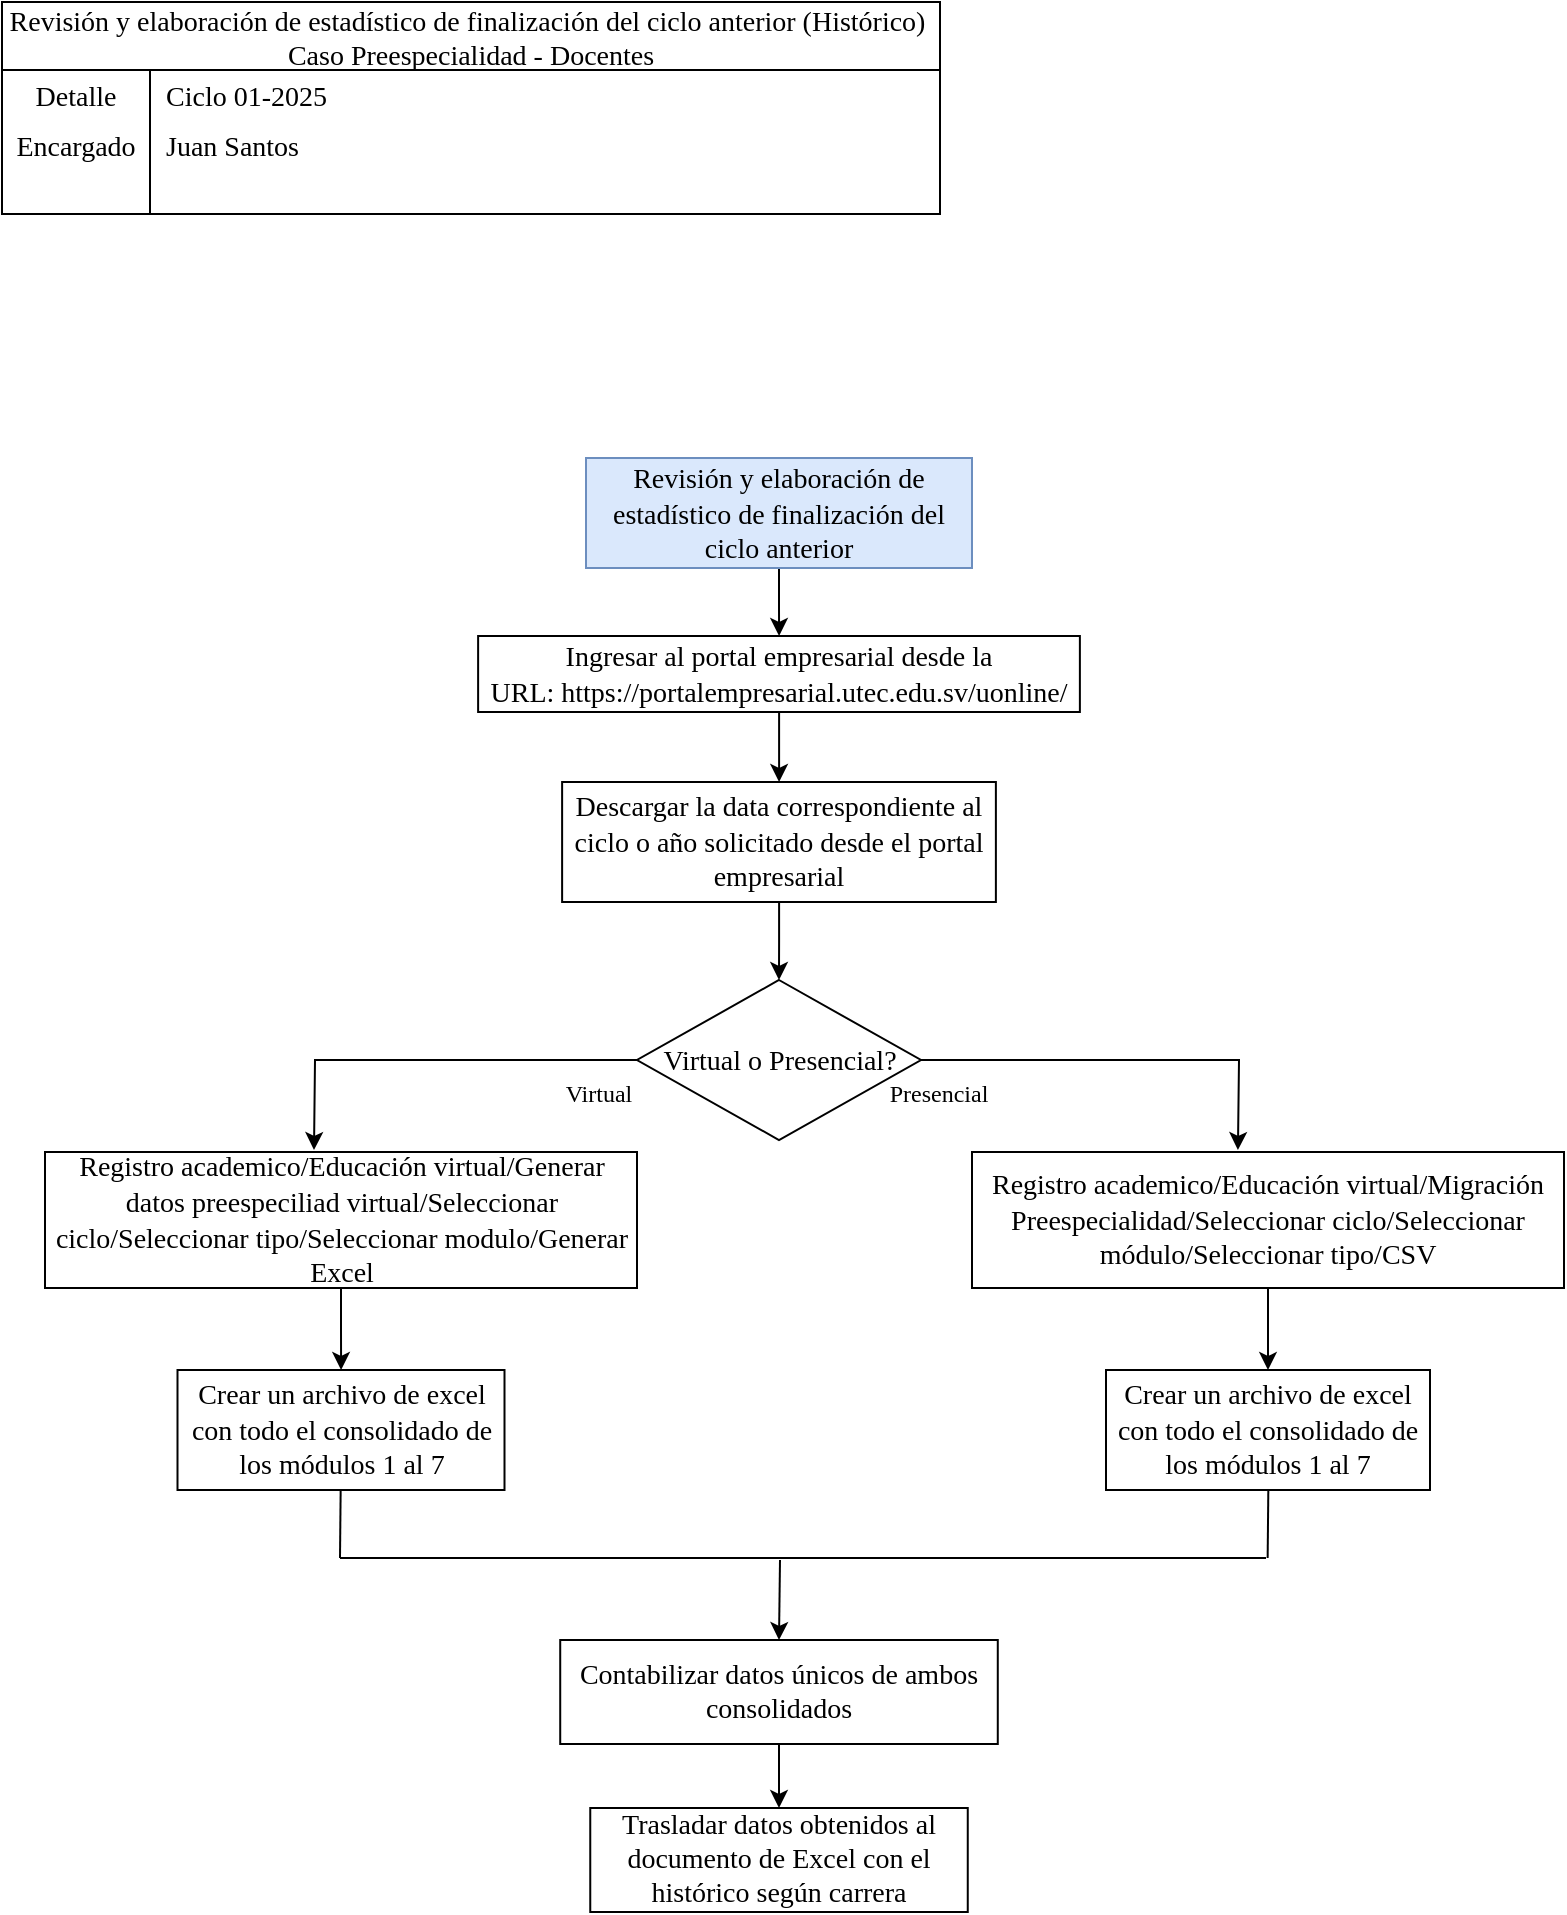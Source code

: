 <mxfile version="28.0.6">
  <diagram name="Página-1" id="Z2hbqmZy6C8yIQ7Zjdex">
    <mxGraphModel dx="983" dy="580" grid="0" gridSize="10" guides="1" tooltips="1" connect="1" arrows="1" fold="1" page="1" pageScale="1" pageWidth="827" pageHeight="1169" math="0" shadow="0">
      <root>
        <mxCell id="0" />
        <mxCell id="1" parent="0" />
        <mxCell id="Zbl4ISKt3xih8UZG1c8V-1" value="&lt;span style=&quot;color: rgba(0, 0, 0, 0); font-family: monospace; font-size: 0px; text-wrap-mode: nowrap;&quot;&gt;%3CmxGraphModel%3E%3Croot%3E%3CmxCell%20id%3D%220%22%2F%3E%3CmxCell%20id%3D%221%22%20parent%3D%220%22%2F%3E%3CmxCell%20id%3D%222%22%20value%3D%22Crear%20tabla%20din%C3%A1mica%20para%20agrupar%20por%20facultad%20de%20Maestr%C3%ADa%20y%20contabilizar%20aulas%22%20style%3D%22whiteSpace%3Dwrap%3Bhtml%3D1%3Brounded%3D0%3BfontFamily%3DTimes%20New%20Roman%3BfontSize%3D14%3B%22%20vertex%3D%221%22%20parent%3D%221%22%3E%3CmxGeometry%20x%3D%22586.5%22%20y%3D%22691%22%20width%3D%22125%22%20height%3D%2264%22%20as%3D%22geometry%22%2F%3E%3C%2FmxCell%3E%3C%2Froot%3E%3C%2FmxGraphModel%3E&lt;/span&gt;" style="text;whiteSpace=wrap;html=1;" vertex="1" parent="1">
          <mxGeometry x="63" y="40" width="110" height="40" as="geometry" />
        </mxCell>
        <mxCell id="Zbl4ISKt3xih8UZG1c8V-2" value="Revisión y elaboración de estadístico de finalización del ciclo anterior (Histórico) &#xa;Caso Preespecialidad - Docentes" style="shape=table;startSize=34;container=1;collapsible=0;childLayout=tableLayout;fixedRows=1;rowLines=0;fontStyle=0;fontSize=14;fontFamily=Times New Roman;" vertex="1" parent="1">
          <mxGeometry x="23" y="20" width="469" height="106" as="geometry" />
        </mxCell>
        <mxCell id="Zbl4ISKt3xih8UZG1c8V-3" value="" style="shape=tableRow;horizontal=0;startSize=0;swimlaneHead=0;swimlaneBody=0;top=0;left=0;bottom=0;right=0;collapsible=0;dropTarget=0;fillColor=none;points=[[0,0.5],[1,0.5]];portConstraint=eastwest;strokeColor=inherit;fontSize=16;fontFamily=Times New Roman;" vertex="1" parent="Zbl4ISKt3xih8UZG1c8V-2">
          <mxGeometry y="34" width="469" height="22" as="geometry" />
        </mxCell>
        <mxCell id="Zbl4ISKt3xih8UZG1c8V-4" value="&lt;font style=&quot;font-size: 14px;&quot;&gt;Detalle&lt;/font&gt;&lt;div&gt;&lt;br&gt;&lt;/div&gt;" style="shape=partialRectangle;html=1;whiteSpace=wrap;connectable=0;fillColor=none;top=0;left=0;bottom=0;right=0;overflow=hidden;pointerEvents=1;strokeColor=inherit;fontSize=16;fontFamily=Times New Roman;" vertex="1" parent="Zbl4ISKt3xih8UZG1c8V-3">
          <mxGeometry width="74" height="22" as="geometry">
            <mxRectangle width="74" height="22" as="alternateBounds" />
          </mxGeometry>
        </mxCell>
        <mxCell id="Zbl4ISKt3xih8UZG1c8V-5" value="&lt;font style=&quot;font-size: 14px;&quot;&gt;Ciclo 01-2025&lt;/font&gt;" style="shape=partialRectangle;html=1;whiteSpace=wrap;connectable=0;fillColor=none;top=0;left=0;bottom=0;right=0;align=left;spacingLeft=6;overflow=hidden;strokeColor=inherit;fontSize=16;fontFamily=Times New Roman;" vertex="1" parent="Zbl4ISKt3xih8UZG1c8V-3">
          <mxGeometry x="74" width="395" height="22" as="geometry">
            <mxRectangle width="395" height="22" as="alternateBounds" />
          </mxGeometry>
        </mxCell>
        <mxCell id="Zbl4ISKt3xih8UZG1c8V-6" value="" style="shape=tableRow;horizontal=0;startSize=0;swimlaneHead=0;swimlaneBody=0;top=0;left=0;bottom=0;right=0;collapsible=0;dropTarget=0;fillColor=none;points=[[0,0.5],[1,0.5]];portConstraint=eastwest;strokeColor=inherit;fontSize=16;fontFamily=Times New Roman;" vertex="1" parent="Zbl4ISKt3xih8UZG1c8V-2">
          <mxGeometry y="56" width="469" height="30" as="geometry" />
        </mxCell>
        <mxCell id="Zbl4ISKt3xih8UZG1c8V-7" value="&lt;font style=&quot;font-size: 14px;&quot;&gt;Encargado&lt;/font&gt;" style="shape=partialRectangle;html=1;whiteSpace=wrap;connectable=0;fillColor=none;top=0;left=0;bottom=0;right=0;overflow=hidden;strokeColor=inherit;fontSize=16;fontFamily=Times New Roman;" vertex="1" parent="Zbl4ISKt3xih8UZG1c8V-6">
          <mxGeometry width="74" height="30" as="geometry">
            <mxRectangle width="74" height="30" as="alternateBounds" />
          </mxGeometry>
        </mxCell>
        <mxCell id="Zbl4ISKt3xih8UZG1c8V-8" value="&lt;font style=&quot;font-size: 14px;&quot;&gt;Juan Santos&lt;/font&gt;" style="shape=partialRectangle;html=1;whiteSpace=wrap;connectable=0;fillColor=none;top=0;left=0;bottom=0;right=0;align=left;spacingLeft=6;overflow=hidden;strokeColor=inherit;fontSize=16;fontFamily=Times New Roman;" vertex="1" parent="Zbl4ISKt3xih8UZG1c8V-6">
          <mxGeometry x="74" width="395" height="30" as="geometry">
            <mxRectangle width="395" height="30" as="alternateBounds" />
          </mxGeometry>
        </mxCell>
        <mxCell id="Zbl4ISKt3xih8UZG1c8V-9" value="" style="shape=tableRow;horizontal=0;startSize=0;swimlaneHead=0;swimlaneBody=0;top=0;left=0;bottom=0;right=0;collapsible=0;dropTarget=0;fillColor=none;points=[[0,0.5],[1,0.5]];portConstraint=eastwest;strokeColor=inherit;fontSize=16;fontFamily=Times New Roman;" vertex="1" parent="Zbl4ISKt3xih8UZG1c8V-2">
          <mxGeometry y="86" width="469" height="20" as="geometry" />
        </mxCell>
        <mxCell id="Zbl4ISKt3xih8UZG1c8V-10" value="" style="shape=partialRectangle;html=1;whiteSpace=wrap;connectable=0;fillColor=none;top=0;left=0;bottom=0;right=0;overflow=hidden;strokeColor=inherit;fontSize=16;fontFamily=Times New Roman;" vertex="1" parent="Zbl4ISKt3xih8UZG1c8V-9">
          <mxGeometry width="74" height="20" as="geometry">
            <mxRectangle width="74" height="20" as="alternateBounds" />
          </mxGeometry>
        </mxCell>
        <mxCell id="Zbl4ISKt3xih8UZG1c8V-11" value="" style="shape=partialRectangle;html=1;whiteSpace=wrap;connectable=0;fillColor=none;top=0;left=0;bottom=0;right=0;align=left;spacingLeft=6;overflow=hidden;strokeColor=inherit;fontSize=16;fontFamily=Times New Roman;" vertex="1" parent="Zbl4ISKt3xih8UZG1c8V-9">
          <mxGeometry x="74" width="395" height="20" as="geometry">
            <mxRectangle width="395" height="20" as="alternateBounds" />
          </mxGeometry>
        </mxCell>
        <mxCell id="Zbl4ISKt3xih8UZG1c8V-12" value="" style="edgeStyle=orthogonalEdgeStyle;rounded=0;orthogonalLoop=1;jettySize=auto;html=1;fontSize=14;" edge="1" parent="1" source="Zbl4ISKt3xih8UZG1c8V-13" target="Zbl4ISKt3xih8UZG1c8V-15">
          <mxGeometry relative="1" as="geometry" />
        </mxCell>
        <mxCell id="Zbl4ISKt3xih8UZG1c8V-13" value="&lt;font face=&quot;Times New Roman&quot;&gt;Revisión y elaboración de estadístico de finalización del ciclo anterior&lt;/font&gt;" style="rounded=0;whiteSpace=wrap;html=1;fillColor=#dae8fc;strokeColor=#6c8ebf;fontSize=14;" vertex="1" parent="1">
          <mxGeometry x="315" y="248" width="193" height="55" as="geometry" />
        </mxCell>
        <mxCell id="Zbl4ISKt3xih8UZG1c8V-14" value="" style="edgeStyle=orthogonalEdgeStyle;rounded=0;orthogonalLoop=1;jettySize=auto;html=1;" edge="1" parent="1" source="Zbl4ISKt3xih8UZG1c8V-15" target="Zbl4ISKt3xih8UZG1c8V-26">
          <mxGeometry relative="1" as="geometry" />
        </mxCell>
        <mxCell id="Zbl4ISKt3xih8UZG1c8V-15" value="&lt;font style=&quot;background-color: light-dark(#ffffff, var(--ge-dark-color, #121212));&quot; face=&quot;Times New Roman&quot;&gt;Ingresar al portal empresarial desde la URL:&amp;nbsp;&lt;span style=&quot;text-align: start;&quot;&gt;https://portalempresarial.utec.edu.sv/uonline/&lt;/span&gt;&lt;/font&gt;" style="whiteSpace=wrap;html=1;rounded=0;fontSize=14;" vertex="1" parent="1">
          <mxGeometry x="261.06" y="337" width="300.88" height="38" as="geometry" />
        </mxCell>
        <mxCell id="Zbl4ISKt3xih8UZG1c8V-16" value="" style="edgeStyle=orthogonalEdgeStyle;rounded=0;orthogonalLoop=1;jettySize=auto;html=1;" edge="1" parent="1" source="Zbl4ISKt3xih8UZG1c8V-17">
          <mxGeometry relative="1" as="geometry">
            <mxPoint x="179" y="594" as="targetPoint" />
          </mxGeometry>
        </mxCell>
        <mxCell id="Zbl4ISKt3xih8UZG1c8V-17" value="&lt;font face=&quot;Times New Roman&quot;&gt;Virtual o Presencial?&lt;/font&gt;" style="rhombus;whiteSpace=wrap;html=1;fontSize=14;rounded=0;" vertex="1" parent="1">
          <mxGeometry x="340.5" y="509" width="142" height="80" as="geometry" />
        </mxCell>
        <mxCell id="Zbl4ISKt3xih8UZG1c8V-18" value="&lt;font face=&quot;Times New Roman&quot;&gt;Presencial&lt;/font&gt;" style="text;html=1;align=center;verticalAlign=middle;resizable=0;points=[];autosize=1;strokeColor=none;fillColor=none;" vertex="1" parent="1">
          <mxGeometry x="457" y="553" width="67" height="26" as="geometry" />
        </mxCell>
        <mxCell id="Zbl4ISKt3xih8UZG1c8V-19" value="" style="edgeStyle=orthogonalEdgeStyle;rounded=0;orthogonalLoop=1;jettySize=auto;html=1;" edge="1" parent="1" source="Zbl4ISKt3xih8UZG1c8V-20" target="Zbl4ISKt3xih8UZG1c8V-27">
          <mxGeometry relative="1" as="geometry" />
        </mxCell>
        <mxCell id="Zbl4ISKt3xih8UZG1c8V-20" value="&lt;span style=&quot;font-family: &amp;quot;Times New Roman&amp;quot;;&quot;&gt;Registro academico/Educación virtual/Generar datos preespeciliad virtual/Seleccionar ciclo/Seleccionar tipo/Seleccionar modulo/Generar Excel&lt;/span&gt;" style="whiteSpace=wrap;html=1;fontSize=14;rounded=0;" vertex="1" parent="1">
          <mxGeometry x="44.5" y="595" width="296" height="68" as="geometry" />
        </mxCell>
        <mxCell id="Zbl4ISKt3xih8UZG1c8V-21" value="&lt;font face=&quot;Times New Roman&quot;&gt;Virtual&lt;/font&gt;" style="text;html=1;align=center;verticalAlign=middle;resizable=0;points=[];autosize=1;strokeColor=none;fillColor=none;" vertex="1" parent="1">
          <mxGeometry x="295" y="553" width="51" height="26" as="geometry" />
        </mxCell>
        <mxCell id="Zbl4ISKt3xih8UZG1c8V-22" value="" style="edgeStyle=orthogonalEdgeStyle;rounded=0;orthogonalLoop=1;jettySize=auto;html=1;" edge="1" parent="1" source="Zbl4ISKt3xih8UZG1c8V-23" target="Zbl4ISKt3xih8UZG1c8V-28">
          <mxGeometry relative="1" as="geometry" />
        </mxCell>
        <mxCell id="Zbl4ISKt3xih8UZG1c8V-23" value="&lt;span style=&quot;font-family: &amp;quot;Times New Roman&amp;quot;;&quot;&gt;Registro academico/Educación virtual/Migración Preespecialidad/Seleccionar ciclo/Seleccionar módulo/Seleccionar tipo/CSV&lt;/span&gt;" style="whiteSpace=wrap;html=1;fontSize=14;rounded=0;" vertex="1" parent="1">
          <mxGeometry x="508" y="595" width="296" height="68" as="geometry" />
        </mxCell>
        <mxCell id="Zbl4ISKt3xih8UZG1c8V-24" style="edgeStyle=orthogonalEdgeStyle;rounded=0;orthogonalLoop=1;jettySize=auto;html=1;exitX=1;exitY=0.5;exitDx=0;exitDy=0;entryX=0.483;entryY=0;entryDx=0;entryDy=0;entryPerimeter=0;" edge="1" parent="1" source="Zbl4ISKt3xih8UZG1c8V-17">
          <mxGeometry relative="1" as="geometry">
            <mxPoint x="640.968" y="594" as="targetPoint" />
          </mxGeometry>
        </mxCell>
        <mxCell id="Zbl4ISKt3xih8UZG1c8V-25" value="" style="edgeStyle=orthogonalEdgeStyle;rounded=0;orthogonalLoop=1;jettySize=auto;html=1;" edge="1" parent="1" source="Zbl4ISKt3xih8UZG1c8V-26" target="Zbl4ISKt3xih8UZG1c8V-17">
          <mxGeometry relative="1" as="geometry" />
        </mxCell>
        <mxCell id="Zbl4ISKt3xih8UZG1c8V-26" value="&lt;font face=&quot;Times New Roman&quot;&gt;Descargar la data correspondiente al ciclo o año solicitado desde el portal empresarial&lt;/font&gt;" style="whiteSpace=wrap;html=1;fontSize=14;rounded=0;" vertex="1" parent="1">
          <mxGeometry x="303.06" y="410" width="216.88" height="60" as="geometry" />
        </mxCell>
        <mxCell id="Zbl4ISKt3xih8UZG1c8V-27" value="&lt;font face=&quot;Times New Roman&quot;&gt;Crear un archivo de excel con todo el consolidado de los módulos 1 al 7&lt;/font&gt;" style="whiteSpace=wrap;html=1;fontSize=14;rounded=0;" vertex="1" parent="1">
          <mxGeometry x="110.75" y="704" width="163.5" height="60" as="geometry" />
        </mxCell>
        <mxCell id="Zbl4ISKt3xih8UZG1c8V-28" value="&lt;span style=&quot;font-family: &amp;quot;Times New Roman&amp;quot;;&quot;&gt;Crear un archivo de excel con todo el consolidado de los módulos 1 al 7&lt;/span&gt;" style="whiteSpace=wrap;html=1;fontSize=14;rounded=0;" vertex="1" parent="1">
          <mxGeometry x="575" y="704" width="162" height="60" as="geometry" />
        </mxCell>
        <mxCell id="Zbl4ISKt3xih8UZG1c8V-29" value="" style="endArrow=none;html=1;rounded=0;" edge="1" parent="1">
          <mxGeometry width="50" height="50" relative="1" as="geometry">
            <mxPoint x="192" y="798" as="sourcePoint" />
            <mxPoint x="192.33" y="764" as="targetPoint" />
          </mxGeometry>
        </mxCell>
        <mxCell id="Zbl4ISKt3xih8UZG1c8V-30" value="" style="endArrow=none;html=1;rounded=0;" edge="1" parent="1">
          <mxGeometry width="50" height="50" relative="1" as="geometry">
            <mxPoint x="655.83" y="798" as="sourcePoint" />
            <mxPoint x="656.16" y="764" as="targetPoint" />
          </mxGeometry>
        </mxCell>
        <mxCell id="Zbl4ISKt3xih8UZG1c8V-31" value="" style="endArrow=none;html=1;rounded=0;" edge="1" parent="1">
          <mxGeometry width="50" height="50" relative="1" as="geometry">
            <mxPoint x="192" y="798" as="sourcePoint" />
            <mxPoint x="655" y="798" as="targetPoint" />
          </mxGeometry>
        </mxCell>
        <mxCell id="Zbl4ISKt3xih8UZG1c8V-32" value="" style="edgeStyle=orthogonalEdgeStyle;rounded=0;orthogonalLoop=1;jettySize=auto;html=1;" edge="1" parent="1" source="Zbl4ISKt3xih8UZG1c8V-33" target="Zbl4ISKt3xih8UZG1c8V-35">
          <mxGeometry relative="1" as="geometry" />
        </mxCell>
        <mxCell id="Zbl4ISKt3xih8UZG1c8V-33" value="&lt;font face=&quot;Times New Roman&quot;&gt;&lt;span style=&quot;font-size: 14px;&quot;&gt;Contabilizar datos únicos de ambos consolidados&lt;/span&gt;&lt;/font&gt;" style="rounded=0;whiteSpace=wrap;html=1;" vertex="1" parent="1">
          <mxGeometry x="302.11" y="839" width="218.78" height="52" as="geometry" />
        </mxCell>
        <mxCell id="Zbl4ISKt3xih8UZG1c8V-34" value="" style="endArrow=classic;html=1;rounded=0;entryX=0.5;entryY=0;entryDx=0;entryDy=0;" edge="1" parent="1" target="Zbl4ISKt3xih8UZG1c8V-33">
          <mxGeometry width="50" height="50" relative="1" as="geometry">
            <mxPoint x="412" y="799" as="sourcePoint" />
            <mxPoint x="413" y="843" as="targetPoint" />
          </mxGeometry>
        </mxCell>
        <mxCell id="Zbl4ISKt3xih8UZG1c8V-35" value="&lt;font style=&quot;font-size: 14px;&quot; face=&quot;Times New Roman&quot;&gt;Trasladar datos obtenidos al documento de Excel con el histórico según carrera&lt;/font&gt;" style="whiteSpace=wrap;html=1;rounded=0;" vertex="1" parent="1">
          <mxGeometry x="317.13" y="923" width="188.75" height="52" as="geometry" />
        </mxCell>
      </root>
    </mxGraphModel>
  </diagram>
</mxfile>
